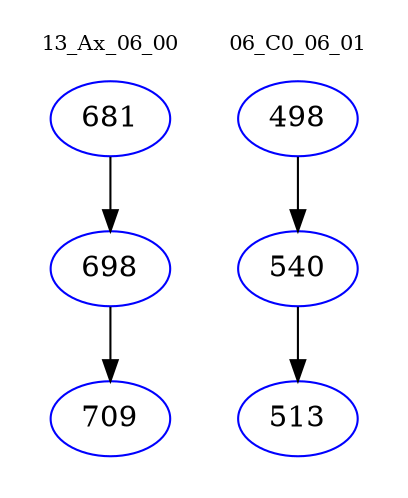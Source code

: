 digraph{
subgraph cluster_0 {
color = white
label = "13_Ax_06_00";
fontsize=10;
T0_681 [label="681", color="blue"]
T0_681 -> T0_698 [color="black"]
T0_698 [label="698", color="blue"]
T0_698 -> T0_709 [color="black"]
T0_709 [label="709", color="blue"]
}
subgraph cluster_1 {
color = white
label = "06_C0_06_01";
fontsize=10;
T1_498 [label="498", color="blue"]
T1_498 -> T1_540 [color="black"]
T1_540 [label="540", color="blue"]
T1_540 -> T1_513 [color="black"]
T1_513 [label="513", color="blue"]
}
}
